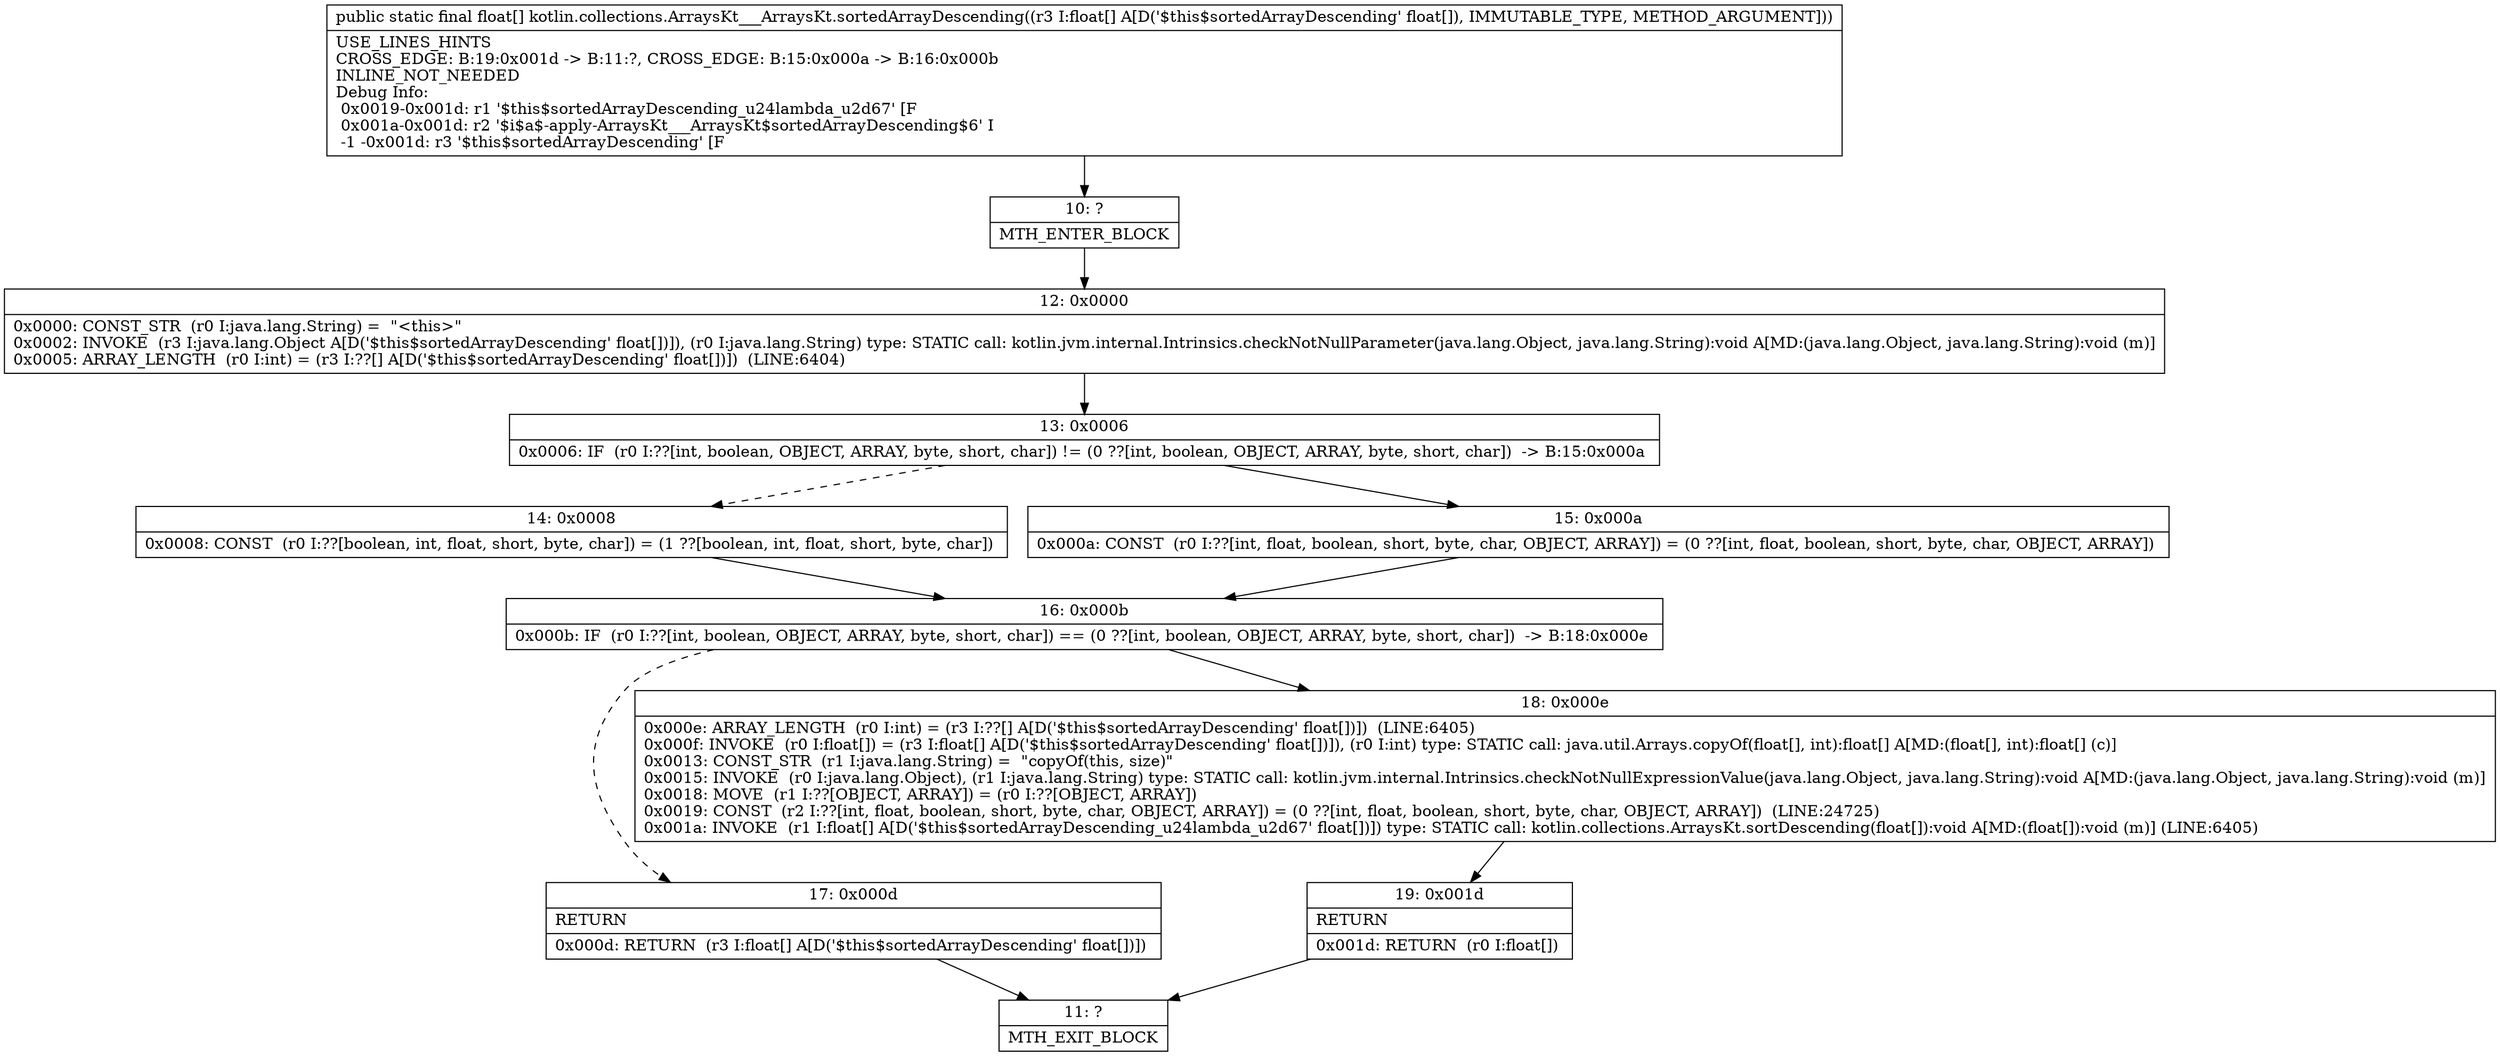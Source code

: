 digraph "CFG forkotlin.collections.ArraysKt___ArraysKt.sortedArrayDescending([F)[F" {
Node_10 [shape=record,label="{10\:\ ?|MTH_ENTER_BLOCK\l}"];
Node_12 [shape=record,label="{12\:\ 0x0000|0x0000: CONST_STR  (r0 I:java.lang.String) =  \"\<this\>\" \l0x0002: INVOKE  (r3 I:java.lang.Object A[D('$this$sortedArrayDescending' float[])]), (r0 I:java.lang.String) type: STATIC call: kotlin.jvm.internal.Intrinsics.checkNotNullParameter(java.lang.Object, java.lang.String):void A[MD:(java.lang.Object, java.lang.String):void (m)]\l0x0005: ARRAY_LENGTH  (r0 I:int) = (r3 I:??[] A[D('$this$sortedArrayDescending' float[])])  (LINE:6404)\l}"];
Node_13 [shape=record,label="{13\:\ 0x0006|0x0006: IF  (r0 I:??[int, boolean, OBJECT, ARRAY, byte, short, char]) != (0 ??[int, boolean, OBJECT, ARRAY, byte, short, char])  \-\> B:15:0x000a \l}"];
Node_14 [shape=record,label="{14\:\ 0x0008|0x0008: CONST  (r0 I:??[boolean, int, float, short, byte, char]) = (1 ??[boolean, int, float, short, byte, char]) \l}"];
Node_16 [shape=record,label="{16\:\ 0x000b|0x000b: IF  (r0 I:??[int, boolean, OBJECT, ARRAY, byte, short, char]) == (0 ??[int, boolean, OBJECT, ARRAY, byte, short, char])  \-\> B:18:0x000e \l}"];
Node_17 [shape=record,label="{17\:\ 0x000d|RETURN\l|0x000d: RETURN  (r3 I:float[] A[D('$this$sortedArrayDescending' float[])]) \l}"];
Node_11 [shape=record,label="{11\:\ ?|MTH_EXIT_BLOCK\l}"];
Node_18 [shape=record,label="{18\:\ 0x000e|0x000e: ARRAY_LENGTH  (r0 I:int) = (r3 I:??[] A[D('$this$sortedArrayDescending' float[])])  (LINE:6405)\l0x000f: INVOKE  (r0 I:float[]) = (r3 I:float[] A[D('$this$sortedArrayDescending' float[])]), (r0 I:int) type: STATIC call: java.util.Arrays.copyOf(float[], int):float[] A[MD:(float[], int):float[] (c)]\l0x0013: CONST_STR  (r1 I:java.lang.String) =  \"copyOf(this, size)\" \l0x0015: INVOKE  (r0 I:java.lang.Object), (r1 I:java.lang.String) type: STATIC call: kotlin.jvm.internal.Intrinsics.checkNotNullExpressionValue(java.lang.Object, java.lang.String):void A[MD:(java.lang.Object, java.lang.String):void (m)]\l0x0018: MOVE  (r1 I:??[OBJECT, ARRAY]) = (r0 I:??[OBJECT, ARRAY]) \l0x0019: CONST  (r2 I:??[int, float, boolean, short, byte, char, OBJECT, ARRAY]) = (0 ??[int, float, boolean, short, byte, char, OBJECT, ARRAY])  (LINE:24725)\l0x001a: INVOKE  (r1 I:float[] A[D('$this$sortedArrayDescending_u24lambda_u2d67' float[])]) type: STATIC call: kotlin.collections.ArraysKt.sortDescending(float[]):void A[MD:(float[]):void (m)] (LINE:6405)\l}"];
Node_19 [shape=record,label="{19\:\ 0x001d|RETURN\l|0x001d: RETURN  (r0 I:float[]) \l}"];
Node_15 [shape=record,label="{15\:\ 0x000a|0x000a: CONST  (r0 I:??[int, float, boolean, short, byte, char, OBJECT, ARRAY]) = (0 ??[int, float, boolean, short, byte, char, OBJECT, ARRAY]) \l}"];
MethodNode[shape=record,label="{public static final float[] kotlin.collections.ArraysKt___ArraysKt.sortedArrayDescending((r3 I:float[] A[D('$this$sortedArrayDescending' float[]), IMMUTABLE_TYPE, METHOD_ARGUMENT]))  | USE_LINES_HINTS\lCROSS_EDGE: B:19:0x001d \-\> B:11:?, CROSS_EDGE: B:15:0x000a \-\> B:16:0x000b\lINLINE_NOT_NEEDED\lDebug Info:\l  0x0019\-0x001d: r1 '$this$sortedArrayDescending_u24lambda_u2d67' [F\l  0x001a\-0x001d: r2 '$i$a$\-apply\-ArraysKt___ArraysKt$sortedArrayDescending$6' I\l  \-1 \-0x001d: r3 '$this$sortedArrayDescending' [F\l}"];
MethodNode -> Node_10;Node_10 -> Node_12;
Node_12 -> Node_13;
Node_13 -> Node_14[style=dashed];
Node_13 -> Node_15;
Node_14 -> Node_16;
Node_16 -> Node_17[style=dashed];
Node_16 -> Node_18;
Node_17 -> Node_11;
Node_18 -> Node_19;
Node_19 -> Node_11;
Node_15 -> Node_16;
}

